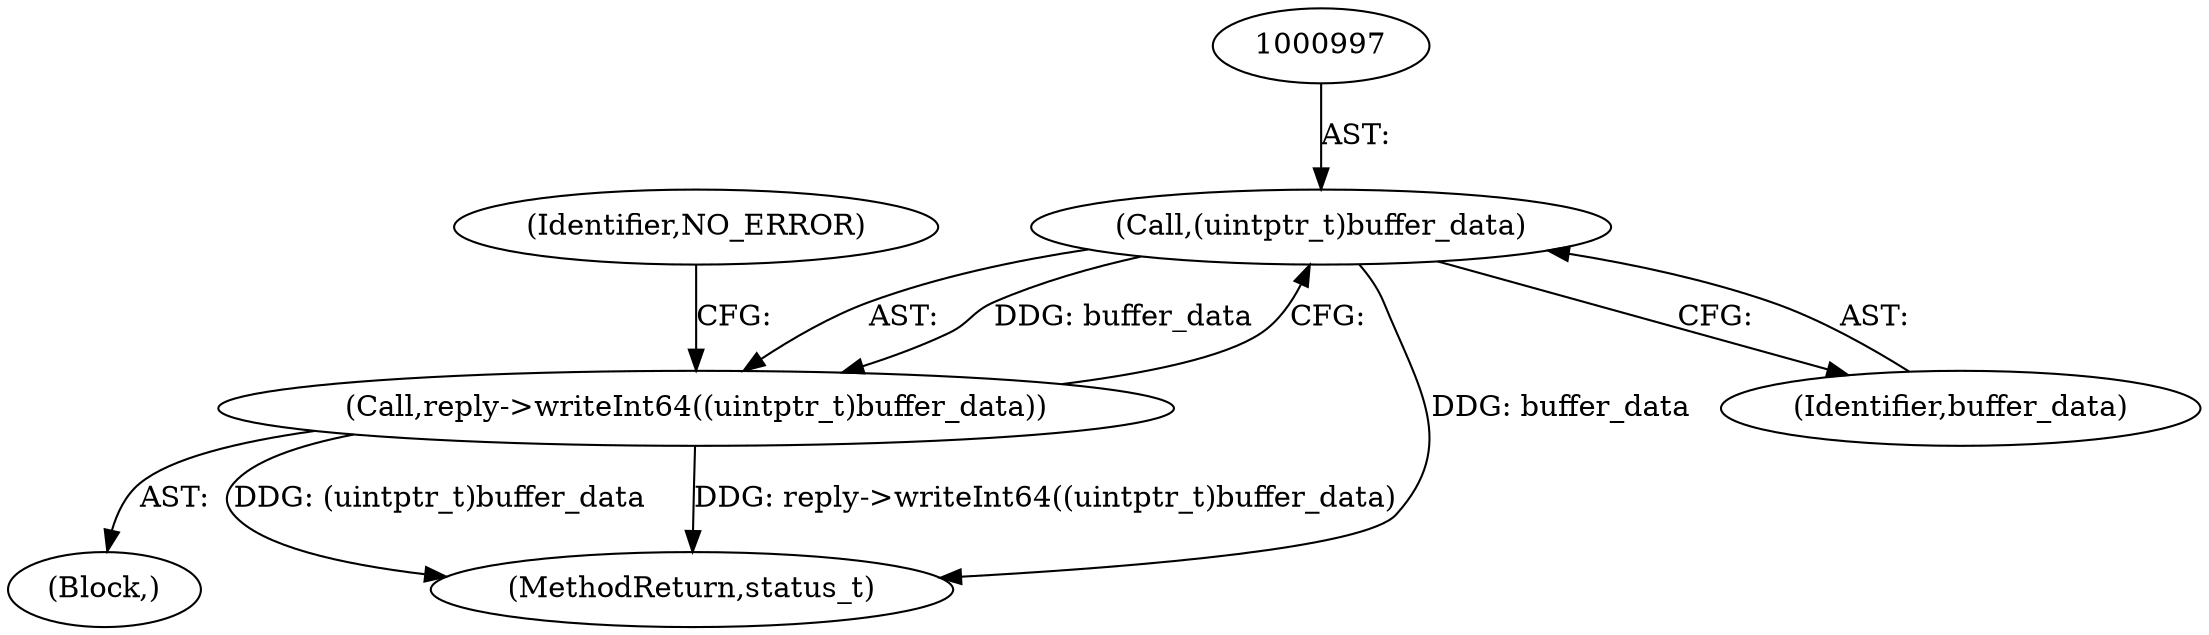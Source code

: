 digraph "0_Android_8d87321b704cb3f88e8cae668937d001fd63d5e3@pointer" {
"1000996" [label="(Call,(uintptr_t)buffer_data)"];
"1000995" [label="(Call,reply->writeInt64((uintptr_t)buffer_data))"];
"1000990" [label="(Block,)"];
"1001207" [label="(MethodReturn,status_t)"];
"1001000" [label="(Identifier,NO_ERROR)"];
"1000996" [label="(Call,(uintptr_t)buffer_data)"];
"1000995" [label="(Call,reply->writeInt64((uintptr_t)buffer_data))"];
"1000998" [label="(Identifier,buffer_data)"];
"1000996" -> "1000995"  [label="AST: "];
"1000996" -> "1000998"  [label="CFG: "];
"1000997" -> "1000996"  [label="AST: "];
"1000998" -> "1000996"  [label="AST: "];
"1000995" -> "1000996"  [label="CFG: "];
"1000996" -> "1001207"  [label="DDG: buffer_data"];
"1000996" -> "1000995"  [label="DDG: buffer_data"];
"1000995" -> "1000990"  [label="AST: "];
"1001000" -> "1000995"  [label="CFG: "];
"1000995" -> "1001207"  [label="DDG: (uintptr_t)buffer_data"];
"1000995" -> "1001207"  [label="DDG: reply->writeInt64((uintptr_t)buffer_data)"];
}
